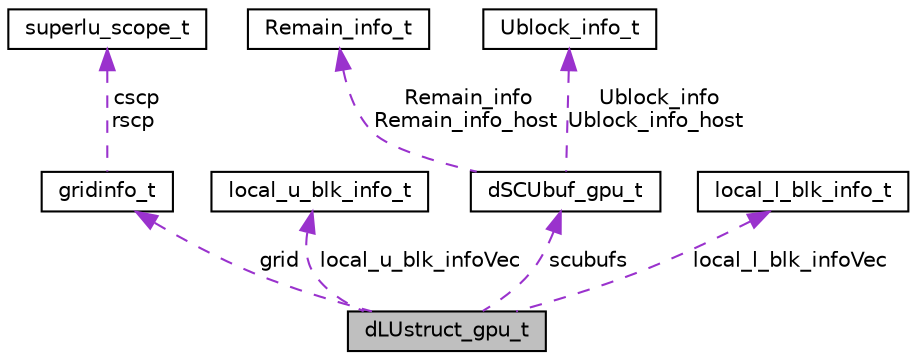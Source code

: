 digraph "dLUstruct_gpu_t"
{
 // LATEX_PDF_SIZE
  edge [fontname="Helvetica",fontsize="10",labelfontname="Helvetica",labelfontsize="10"];
  node [fontname="Helvetica",fontsize="10",shape=record];
  Node1 [label="dLUstruct_gpu_t",height=0.2,width=0.4,color="black", fillcolor="grey75", style="filled", fontcolor="black",tooltip=" "];
  Node2 -> Node1 [dir="back",color="darkorchid3",fontsize="10",style="dashed",label=" grid" ,fontname="Helvetica"];
  Node2 [label="gridinfo_t",height=0.2,width=0.4,color="black", fillcolor="white", style="filled",URL="$structgridinfo__t.html",tooltip=" "];
  Node3 -> Node2 [dir="back",color="darkorchid3",fontsize="10",style="dashed",label=" cscp\nrscp" ,fontname="Helvetica"];
  Node3 [label="superlu_scope_t",height=0.2,width=0.4,color="black", fillcolor="white", style="filled",URL="$structsuperlu__scope__t.html",tooltip=" "];
  Node4 -> Node1 [dir="back",color="darkorchid3",fontsize="10",style="dashed",label=" local_u_blk_infoVec" ,fontname="Helvetica"];
  Node4 [label="local_u_blk_info_t",height=0.2,width=0.4,color="black", fillcolor="white", style="filled",URL="$structlocal__u__blk__info__t.html",tooltip=" "];
  Node5 -> Node1 [dir="back",color="darkorchid3",fontsize="10",style="dashed",label=" scubufs" ,fontname="Helvetica"];
  Node5 [label="dSCUbuf_gpu_t",height=0.2,width=0.4,color="black", fillcolor="white", style="filled",URL="$structdSCUbuf__gpu__t.html",tooltip=" "];
  Node6 -> Node5 [dir="back",color="darkorchid3",fontsize="10",style="dashed",label=" Remain_info\nRemain_info_host" ,fontname="Helvetica"];
  Node6 [label="Remain_info_t",height=0.2,width=0.4,color="black", fillcolor="white", style="filled",URL="$structRemain__info__t.html",tooltip=" "];
  Node7 -> Node5 [dir="back",color="darkorchid3",fontsize="10",style="dashed",label=" Ublock_info\nUblock_info_host" ,fontname="Helvetica"];
  Node7 [label="Ublock_info_t",height=0.2,width=0.4,color="black", fillcolor="white", style="filled",URL="$structUblock__info__t.html",tooltip=" "];
  Node8 -> Node1 [dir="back",color="darkorchid3",fontsize="10",style="dashed",label=" local_l_blk_infoVec" ,fontname="Helvetica"];
  Node8 [label="local_l_blk_info_t",height=0.2,width=0.4,color="black", fillcolor="white", style="filled",URL="$structlocal__l__blk__info__t.html",tooltip=" "];
}
